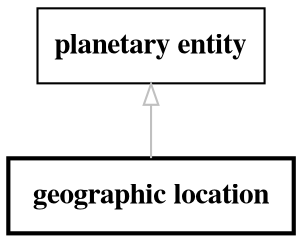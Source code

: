// biolink model
digraph {
	graph [fontsize=32 penwidth=5]
	node [color=black fontname="times bold" shape=rectangle]
	edge [color=gray fontcolor=darkgray]
	"geographic location" [label=" geographic location " style=bold]
	"planetary entity" -> "geographic location" [label="" arrowtail=onormal dir=back]
}
